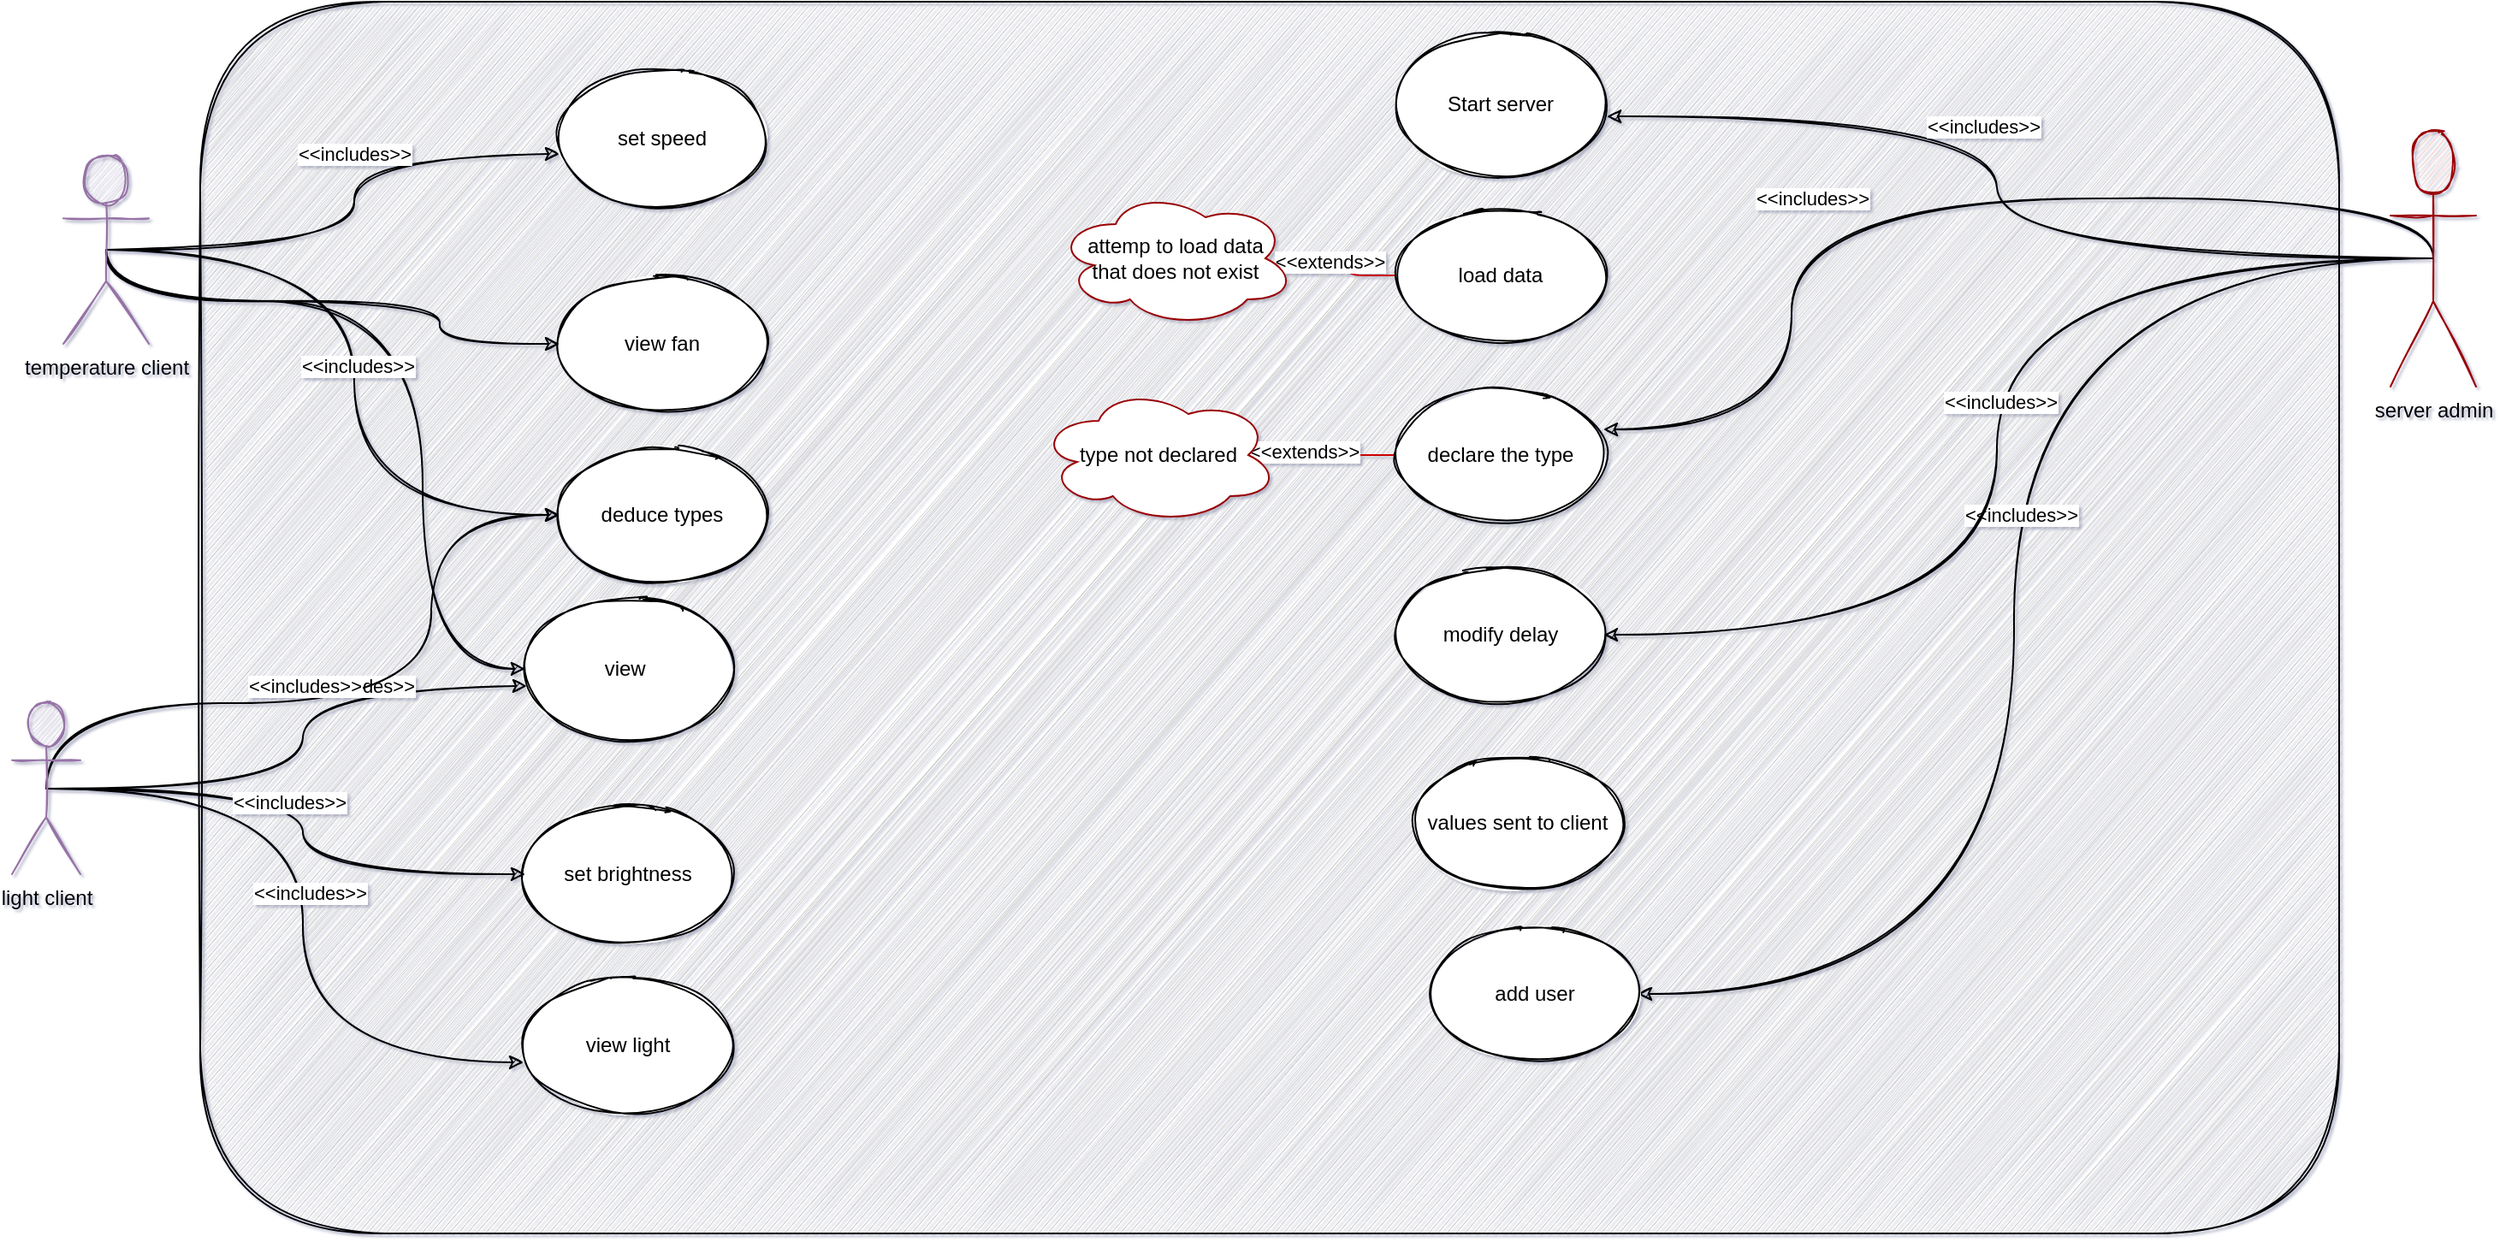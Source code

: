 <mxfile version="14.3.0" type="device"><diagram name="Page-1" id="e7e014a7-5840-1c2e-5031-d8a46d1fe8dd"><mxGraphModel dx="868" dy="450" grid="1" gridSize="10" guides="1" tooltips="1" connect="1" arrows="1" fold="1" page="1" pageScale="1" pageWidth="1654" pageHeight="1169" math="0" shadow="1"><root><mxCell id="0"/><mxCell id="1" parent="0"/><mxCell id="koR0yr_XT7OJTHm_HH5--36" value="" style="whiteSpace=wrap;html=1;sketch=1;rounded=1;fillColor=#CCCCCC;" parent="1" vertex="1"><mxGeometry x="250" y="280" width="1250" height="720" as="geometry"/></mxCell><mxCell id="koR0yr_XT7OJTHm_HH5--42" style="edgeStyle=orthogonalEdgeStyle;curved=1;rounded=1;sketch=1;orthogonalLoop=1;jettySize=auto;html=1;exitX=0.5;exitY=0.5;exitDx=0;exitDy=0;exitPerimeter=0;entryX=1.017;entryY=0.588;entryDx=0;entryDy=0;entryPerimeter=0;" parent="1" source="koR0yr_XT7OJTHm_HH5--14" target="koR0yr_XT7OJTHm_HH5--25" edge="1"><mxGeometry relative="1" as="geometry"/></mxCell><mxCell id="koR0yr_XT7OJTHm_HH5--43" value="&amp;lt;&amp;lt;includes&amp;gt;&amp;gt;" style="edgeLabel;html=1;align=center;verticalAlign=middle;resizable=0;points=[];" parent="koR0yr_XT7OJTHm_HH5--42" vertex="1" connectable="0"><mxGeometry x="0.175" y="8" relative="1" as="geometry"><mxPoint as="offset"/></mxGeometry></mxCell><mxCell id="koR0yr_XT7OJTHm_HH5--44" style="edgeStyle=orthogonalEdgeStyle;curved=1;rounded=1;sketch=1;orthogonalLoop=1;jettySize=auto;html=1;exitX=0.5;exitY=0.5;exitDx=0;exitDy=0;exitPerimeter=0;entryX=1;entryY=0.313;entryDx=0;entryDy=0;entryPerimeter=0;" parent="1" source="koR0yr_XT7OJTHm_HH5--14" target="koR0yr_XT7OJTHm_HH5--27" edge="1"><mxGeometry relative="1" as="geometry"><Array as="points"><mxPoint x="1180" y="395"/><mxPoint x="1180" y="530"/></Array></mxGeometry></mxCell><mxCell id="koR0yr_XT7OJTHm_HH5--64" value="&amp;lt;&amp;lt;includes&amp;gt;&amp;gt;" style="edgeLabel;html=1;align=center;verticalAlign=middle;resizable=0;points=[];" parent="koR0yr_XT7OJTHm_HH5--44" vertex="1" connectable="0"><mxGeometry x="0.215" relative="1" as="geometry"><mxPoint as="offset"/></mxGeometry></mxCell><mxCell id="koR0yr_XT7OJTHm_HH5--46" style="edgeStyle=orthogonalEdgeStyle;curved=1;rounded=1;sketch=1;orthogonalLoop=1;jettySize=auto;html=1;exitX=0.5;exitY=0.5;exitDx=0;exitDy=0;exitPerimeter=0;entryX=1;entryY=0.5;entryDx=0;entryDy=0;" parent="1" source="koR0yr_XT7OJTHm_HH5--14" target="koR0yr_XT7OJTHm_HH5--30" edge="1"><mxGeometry relative="1" as="geometry"/></mxCell><mxCell id="koR0yr_XT7OJTHm_HH5--66" value="&amp;lt;&amp;lt;includes&amp;gt;&amp;gt;" style="edgeLabel;html=1;align=center;verticalAlign=middle;resizable=0;points=[];" parent="koR0yr_XT7OJTHm_HH5--46" vertex="1" connectable="0"><mxGeometry x="-0.117" y="4" relative="1" as="geometry"><mxPoint as="offset"/></mxGeometry></mxCell><mxCell id="koR0yr_XT7OJTHm_HH5--47" style="edgeStyle=orthogonalEdgeStyle;curved=1;rounded=1;sketch=1;orthogonalLoop=1;jettySize=auto;html=1;exitX=0.5;exitY=0.5;exitDx=0;exitDy=0;exitPerimeter=0;entryX=1;entryY=0.5;entryDx=0;entryDy=0;" parent="1" source="koR0yr_XT7OJTHm_HH5--14" target="koR0yr_XT7OJTHm_HH5--29" edge="1"><mxGeometry relative="1" as="geometry"/></mxCell><mxCell id="koR0yr_XT7OJTHm_HH5--65" value="&amp;lt;&amp;lt;includes&amp;gt;&amp;gt;" style="edgeLabel;html=1;align=center;verticalAlign=middle;resizable=0;points=[];" parent="koR0yr_XT7OJTHm_HH5--47" vertex="1" connectable="0"><mxGeometry x="-0.038" y="2" relative="1" as="geometry"><mxPoint as="offset"/></mxGeometry></mxCell><mxCell id="koR0yr_XT7OJTHm_HH5--14" value="server admin" style="shape=umlActor;verticalLabelPosition=bottom;verticalAlign=top;html=1;outlineConnect=0;sketch=1;rounded=1;fillColor=#f8cecc;strokeColor=#990000;" parent="1" vertex="1"><mxGeometry x="1530" y="355" width="50" height="150" as="geometry"/></mxCell><mxCell id="koR0yr_XT7OJTHm_HH5--24" value="view&amp;nbsp;" style="ellipse;whiteSpace=wrap;html=1;sketch=1;rounded=1;" parent="1" vertex="1"><mxGeometry x="440" y="630" width="120" height="80" as="geometry"/></mxCell><mxCell id="koR0yr_XT7OJTHm_HH5--25" value="Start server" style="ellipse;whiteSpace=wrap;html=1;sketch=1;rounded=1;" parent="1" vertex="1"><mxGeometry x="950" y="300" width="120" height="80" as="geometry"/></mxCell><mxCell id="koR0yr_XT7OJTHm_HH5--70" style="edgeStyle=orthogonalEdgeStyle;curved=0;rounded=1;sketch=0;orthogonalLoop=1;jettySize=auto;html=1;exitX=0;exitY=0.5;exitDx=0;exitDy=0;entryX=0.933;entryY=0.513;entryDx=0;entryDy=0;entryPerimeter=0;strokeColor=#CC0000;" parent="1" source="koR0yr_XT7OJTHm_HH5--26" target="koR0yr_XT7OJTHm_HH5--69" edge="1"><mxGeometry relative="1" as="geometry"><Array as="points"><mxPoint x="920" y="440"/><mxPoint x="920" y="431"/></Array></mxGeometry></mxCell><mxCell id="koR0yr_XT7OJTHm_HH5--71" value="&amp;lt;&amp;lt;extends&amp;gt;&amp;gt;" style="edgeLabel;html=1;align=center;verticalAlign=middle;resizable=0;points=[];" parent="koR0yr_XT7OJTHm_HH5--70" vertex="1" connectable="0"><mxGeometry x="0.25" y="1" relative="1" as="geometry"><mxPoint as="offset"/></mxGeometry></mxCell><mxCell id="koR0yr_XT7OJTHm_HH5--26" value="load data" style="ellipse;whiteSpace=wrap;html=1;sketch=1;rounded=1;" parent="1" vertex="1"><mxGeometry x="950" y="400" width="120" height="80" as="geometry"/></mxCell><mxCell id="koR0yr_XT7OJTHm_HH5--74" style="edgeStyle=orthogonalEdgeStyle;curved=0;rounded=1;sketch=0;orthogonalLoop=1;jettySize=auto;html=1;exitX=0;exitY=0.5;exitDx=0;exitDy=0;entryX=0.875;entryY=0.5;entryDx=0;entryDy=0;entryPerimeter=0;strokeColor=#CC0000;" parent="1" source="koR0yr_XT7OJTHm_HH5--27" target="koR0yr_XT7OJTHm_HH5--73" edge="1"><mxGeometry relative="1" as="geometry"/></mxCell><mxCell id="koR0yr_XT7OJTHm_HH5--75" value="&amp;lt;&amp;lt;extends&amp;gt;&amp;gt;" style="edgeLabel;html=1;align=center;verticalAlign=middle;resizable=0;points=[];" parent="koR0yr_XT7OJTHm_HH5--74" vertex="1" connectable="0"><mxGeometry x="0.257" y="-2" relative="1" as="geometry"><mxPoint as="offset"/></mxGeometry></mxCell><mxCell id="koR0yr_XT7OJTHm_HH5--27" value="declare the type" style="ellipse;whiteSpace=wrap;html=1;sketch=1;rounded=1;" parent="1" vertex="1"><mxGeometry x="950" y="505" width="120" height="80" as="geometry"/></mxCell><mxCell id="koR0yr_XT7OJTHm_HH5--28" value="values sent to client" style="ellipse;whiteSpace=wrap;html=1;sketch=1;rounded=1;" parent="1" vertex="1"><mxGeometry x="960" y="720" width="120" height="80" as="geometry"/></mxCell><mxCell id="koR0yr_XT7OJTHm_HH5--29" value="modify delay" style="ellipse;whiteSpace=wrap;html=1;sketch=1;rounded=1;" parent="1" vertex="1"><mxGeometry x="950" y="610" width="120" height="80" as="geometry"/></mxCell><mxCell id="koR0yr_XT7OJTHm_HH5--30" value="add user" style="ellipse;whiteSpace=wrap;html=1;sketch=1;rounded=1;" parent="1" vertex="1"><mxGeometry x="970" y="820" width="120" height="80" as="geometry"/></mxCell><mxCell id="koR0yr_XT7OJTHm_HH5--31" value="view fan" style="ellipse;whiteSpace=wrap;html=1;sketch=1;rounded=1;" parent="1" vertex="1"><mxGeometry x="460" y="440" width="120" height="80" as="geometry"/></mxCell><mxCell id="koR0yr_XT7OJTHm_HH5--32" value="view light" style="ellipse;whiteSpace=wrap;html=1;sketch=1;rounded=1;" parent="1" vertex="1"><mxGeometry x="440" y="850" width="120" height="80" as="geometry"/></mxCell><mxCell id="koR0yr_XT7OJTHm_HH5--33" value="deduce types" style="ellipse;whiteSpace=wrap;html=1;sketch=1;rounded=1;" parent="1" vertex="1"><mxGeometry x="460" y="540" width="120" height="80" as="geometry"/></mxCell><mxCell id="koR0yr_XT7OJTHm_HH5--34" value="set speed" style="ellipse;whiteSpace=wrap;html=1;sketch=1;rounded=1;" parent="1" vertex="1"><mxGeometry x="460" y="320" width="120" height="80" as="geometry"/></mxCell><mxCell id="koR0yr_XT7OJTHm_HH5--35" value="set brightness" style="ellipse;whiteSpace=wrap;html=1;sketch=1;rounded=1;" parent="1" vertex="1"><mxGeometry x="440" y="750" width="120" height="80" as="geometry"/></mxCell><mxCell id="koR0yr_XT7OJTHm_HH5--50" style="edgeStyle=orthogonalEdgeStyle;curved=1;rounded=1;sketch=1;orthogonalLoop=1;jettySize=auto;html=1;exitX=0.5;exitY=0.5;exitDx=0;exitDy=0;exitPerimeter=0;" parent="1" source="koR0yr_XT7OJTHm_HH5--38" target="koR0yr_XT7OJTHm_HH5--31" edge="1"><mxGeometry relative="1" as="geometry"><Array as="points"><mxPoint x="390" y="455"/><mxPoint x="390" y="480"/></Array></mxGeometry></mxCell><mxCell id="koR0yr_XT7OJTHm_HH5--52" style="edgeStyle=orthogonalEdgeStyle;curved=1;rounded=1;sketch=1;orthogonalLoop=1;jettySize=auto;html=1;exitX=0.5;exitY=0.5;exitDx=0;exitDy=0;exitPerimeter=0;entryX=0;entryY=0.5;entryDx=0;entryDy=0;" parent="1" source="koR0yr_XT7OJTHm_HH5--38" target="koR0yr_XT7OJTHm_HH5--24" edge="1"><mxGeometry relative="1" as="geometry"><Array as="points"><mxPoint x="380" y="455"/><mxPoint x="380" y="670"/></Array></mxGeometry></mxCell><mxCell id="koR0yr_XT7OJTHm_HH5--55" style="edgeStyle=orthogonalEdgeStyle;curved=1;rounded=1;sketch=1;orthogonalLoop=1;jettySize=auto;html=1;exitX=0.5;exitY=0.5;exitDx=0;exitDy=0;exitPerimeter=0;entryX=0;entryY=0.613;entryDx=0;entryDy=0;entryPerimeter=0;" parent="1" source="koR0yr_XT7OJTHm_HH5--38" target="koR0yr_XT7OJTHm_HH5--34" edge="1"><mxGeometry relative="1" as="geometry"/></mxCell><mxCell id="koR0yr_XT7OJTHm_HH5--58" value="&amp;lt;&amp;lt;includes&amp;gt;&amp;gt;" style="edgeLabel;html=1;align=center;verticalAlign=middle;resizable=0;points=[];" parent="koR0yr_XT7OJTHm_HH5--55" vertex="1" connectable="0"><mxGeometry x="0.251" relative="1" as="geometry"><mxPoint as="offset"/></mxGeometry></mxCell><mxCell id="koR0yr_XT7OJTHm_HH5--56" style="edgeStyle=orthogonalEdgeStyle;curved=1;rounded=1;sketch=1;orthogonalLoop=1;jettySize=auto;html=1;exitX=0.5;exitY=0.5;exitDx=0;exitDy=0;exitPerimeter=0;entryX=0;entryY=0.5;entryDx=0;entryDy=0;" parent="1" source="koR0yr_XT7OJTHm_HH5--38" target="koR0yr_XT7OJTHm_HH5--33" edge="1"><mxGeometry relative="1" as="geometry"/></mxCell><mxCell id="koR0yr_XT7OJTHm_HH5--59" value="&amp;lt;&amp;lt;includes&amp;gt;&amp;gt;" style="edgeLabel;html=1;align=center;verticalAlign=middle;resizable=0;points=[];" parent="koR0yr_XT7OJTHm_HH5--56" vertex="1" connectable="0"><mxGeometry x="0.014" y="2" relative="1" as="geometry"><mxPoint as="offset"/></mxGeometry></mxCell><mxCell id="koR0yr_XT7OJTHm_HH5--38" value="temperature client" style="shape=umlActor;verticalLabelPosition=bottom;verticalAlign=top;html=1;outlineConnect=0;sketch=1;rounded=1;fillColor=#e1d5e7;strokeColor=#9673a6;" parent="1" vertex="1"><mxGeometry x="170" y="370" width="50" height="110" as="geometry"/></mxCell><mxCell id="koR0yr_XT7OJTHm_HH5--49" style="edgeStyle=orthogonalEdgeStyle;curved=1;rounded=1;sketch=1;orthogonalLoop=1;jettySize=auto;html=1;exitX=0.5;exitY=0.5;exitDx=0;exitDy=0;exitPerimeter=0;entryX=0.008;entryY=0.625;entryDx=0;entryDy=0;entryPerimeter=0;" parent="1" source="koR0yr_XT7OJTHm_HH5--39" target="koR0yr_XT7OJTHm_HH5--24" edge="1"><mxGeometry relative="1" as="geometry"/></mxCell><mxCell id="koR0yr_XT7OJTHm_HH5--62" value="&amp;lt;&amp;lt;includes&amp;gt;&amp;gt;" style="edgeLabel;html=1;align=center;verticalAlign=middle;resizable=0;points=[];" parent="koR0yr_XT7OJTHm_HH5--49" vertex="1" connectable="0"><mxGeometry x="0.416" relative="1" as="geometry"><mxPoint as="offset"/></mxGeometry></mxCell><mxCell id="koR0yr_XT7OJTHm_HH5--51" style="edgeStyle=orthogonalEdgeStyle;curved=1;rounded=1;sketch=1;orthogonalLoop=1;jettySize=auto;html=1;exitX=0.5;exitY=0.5;exitDx=0;exitDy=0;exitPerimeter=0;entryX=-0.008;entryY=0.625;entryDx=0;entryDy=0;entryPerimeter=0;" parent="1" source="koR0yr_XT7OJTHm_HH5--39" target="koR0yr_XT7OJTHm_HH5--32" edge="1"><mxGeometry relative="1" as="geometry"/></mxCell><mxCell id="koR0yr_XT7OJTHm_HH5--60" value="&amp;lt;&amp;lt;includes&amp;gt;&amp;gt;" style="edgeLabel;html=1;align=center;verticalAlign=middle;resizable=0;points=[];" parent="koR0yr_XT7OJTHm_HH5--51" vertex="1" connectable="0"><mxGeometry x="-0.042" y="4" relative="1" as="geometry"><mxPoint as="offset"/></mxGeometry></mxCell><mxCell id="koR0yr_XT7OJTHm_HH5--53" style="edgeStyle=orthogonalEdgeStyle;curved=1;rounded=1;sketch=1;orthogonalLoop=1;jettySize=auto;html=1;exitX=0.5;exitY=0.5;exitDx=0;exitDy=0;exitPerimeter=0;" parent="1" source="koR0yr_XT7OJTHm_HH5--39" target="koR0yr_XT7OJTHm_HH5--35" edge="1"><mxGeometry relative="1" as="geometry"/></mxCell><mxCell id="koR0yr_XT7OJTHm_HH5--63" value="&amp;lt;&amp;lt;includes&amp;gt;&amp;gt;&lt;br&gt;" style="edgeLabel;html=1;align=center;verticalAlign=middle;resizable=0;points=[];" parent="koR0yr_XT7OJTHm_HH5--53" vertex="1" connectable="0"><mxGeometry x="-0.044" y="-8" relative="1" as="geometry"><mxPoint as="offset"/></mxGeometry></mxCell><mxCell id="koR0yr_XT7OJTHm_HH5--54" style="edgeStyle=orthogonalEdgeStyle;curved=1;rounded=1;sketch=1;orthogonalLoop=1;jettySize=auto;html=1;exitX=0.5;exitY=0.5;exitDx=0;exitDy=0;exitPerimeter=0;entryX=0;entryY=0.5;entryDx=0;entryDy=0;" parent="1" source="koR0yr_XT7OJTHm_HH5--39" target="koR0yr_XT7OJTHm_HH5--33" edge="1"><mxGeometry relative="1" as="geometry"><Array as="points"><mxPoint x="385" y="690"/><mxPoint x="385" y="580"/></Array></mxGeometry></mxCell><mxCell id="koR0yr_XT7OJTHm_HH5--61" value="&amp;lt;&amp;lt;includes&amp;gt;&amp;gt;" style="edgeLabel;html=1;align=center;verticalAlign=middle;resizable=0;points=[];" parent="koR0yr_XT7OJTHm_HH5--54" vertex="1" connectable="0"><mxGeometry x="-0.129" y="10" relative="1" as="geometry"><mxPoint as="offset"/></mxGeometry></mxCell><mxCell id="koR0yr_XT7OJTHm_HH5--39" value="light client" style="shape=umlActor;verticalLabelPosition=bottom;verticalAlign=top;html=1;outlineConnect=0;sketch=1;rounded=1;fillColor=#e1d5e7;strokeColor=#9673a6;" parent="1" vertex="1"><mxGeometry x="140" y="690" width="40" height="100" as="geometry"/></mxCell><mxCell id="koR0yr_XT7OJTHm_HH5--69" value="attemp to load data&lt;br&gt;that does not exist" style="ellipse;shape=cloud;whiteSpace=wrap;html=1;rounded=0;sketch=0;strokeColor=#990000;" parent="1" vertex="1"><mxGeometry x="750" y="390" width="140" height="80" as="geometry"/></mxCell><mxCell id="koR0yr_XT7OJTHm_HH5--73" value="type not declared" style="ellipse;shape=cloud;whiteSpace=wrap;html=1;rounded=0;sketch=0;strokeColor=#990000;" parent="1" vertex="1"><mxGeometry x="740" y="505" width="140" height="80" as="geometry"/></mxCell></root></mxGraphModel></diagram></mxfile>